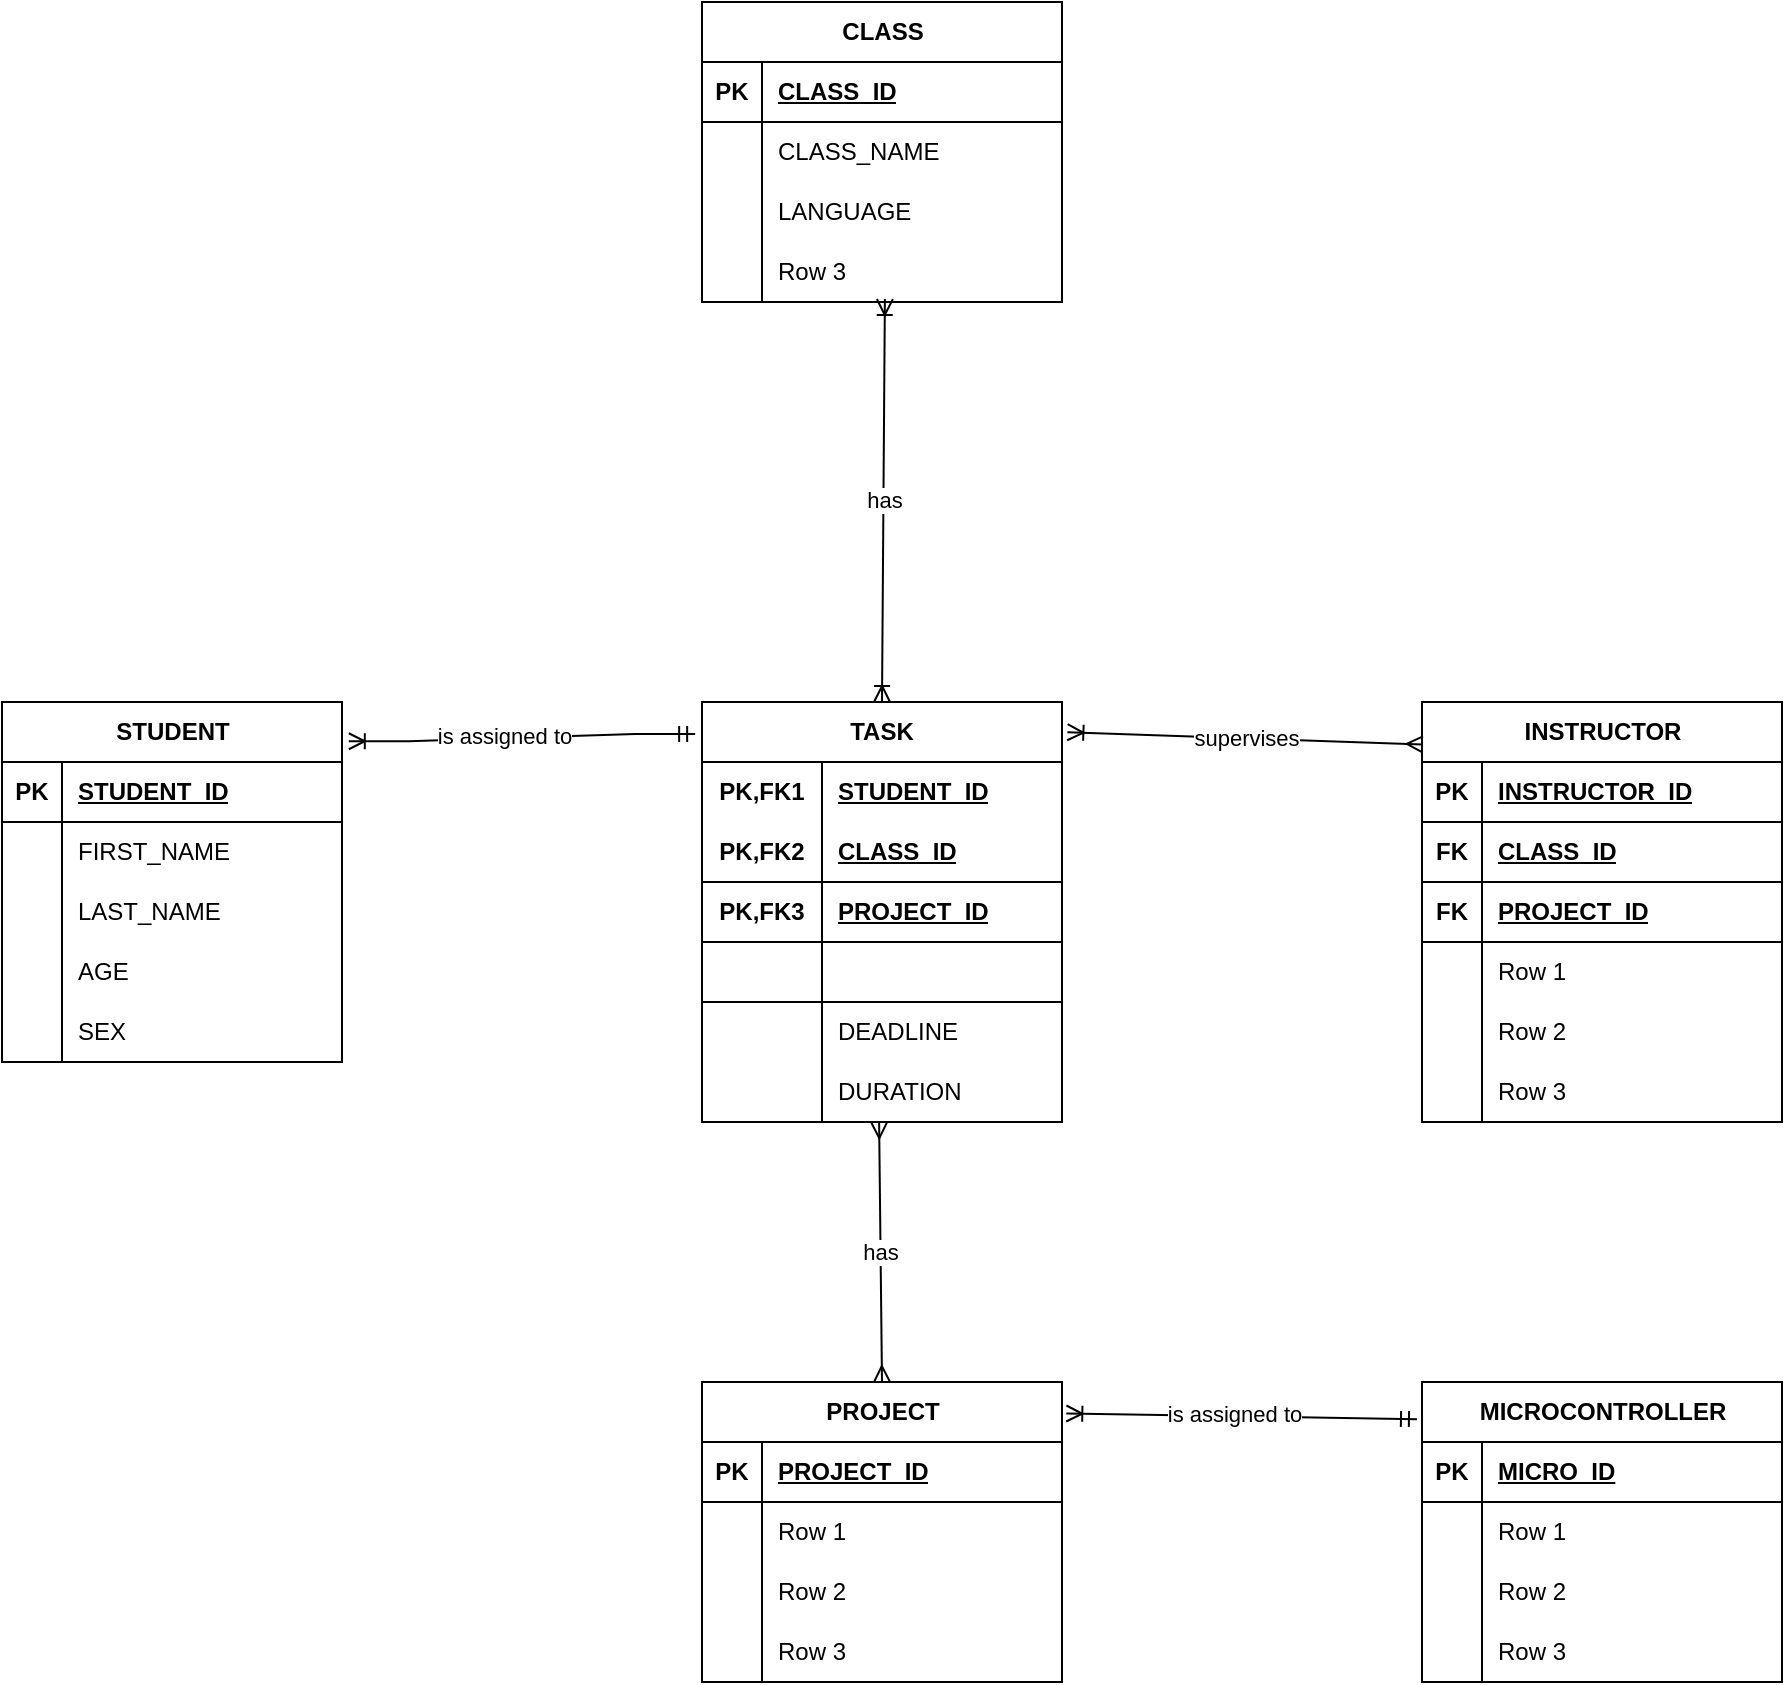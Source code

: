 <mxfile version="21.3.5" type="github">
  <diagram name="Page-1" id="Jf2mL66I0Opjd0UWYl9P">
    <mxGraphModel dx="1590" dy="1878" grid="1" gridSize="10" guides="1" tooltips="1" connect="1" arrows="1" fold="1" page="1" pageScale="1" pageWidth="850" pageHeight="1100" math="0" shadow="0">
      <root>
        <mxCell id="0" />
        <mxCell id="1" parent="0" />
        <mxCell id="mDul98Uemcv9sVVk6WB_-1" value="STUDENT" style="shape=table;startSize=30;container=1;collapsible=1;childLayout=tableLayout;fixedRows=1;rowLines=0;fontStyle=1;align=center;resizeLast=1;html=1;" vertex="1" parent="1">
          <mxGeometry x="60" y="80" width="170" height="180" as="geometry" />
        </mxCell>
        <mxCell id="mDul98Uemcv9sVVk6WB_-2" value="" style="shape=tableRow;horizontal=0;startSize=0;swimlaneHead=0;swimlaneBody=0;fillColor=none;collapsible=0;dropTarget=0;points=[[0,0.5],[1,0.5]];portConstraint=eastwest;top=0;left=0;right=0;bottom=1;" vertex="1" parent="mDul98Uemcv9sVVk6WB_-1">
          <mxGeometry y="30" width="170" height="30" as="geometry" />
        </mxCell>
        <mxCell id="mDul98Uemcv9sVVk6WB_-3" value="PK" style="shape=partialRectangle;connectable=0;fillColor=none;top=0;left=0;bottom=0;right=0;fontStyle=1;overflow=hidden;whiteSpace=wrap;html=1;" vertex="1" parent="mDul98Uemcv9sVVk6WB_-2">
          <mxGeometry width="30" height="30" as="geometry">
            <mxRectangle width="30" height="30" as="alternateBounds" />
          </mxGeometry>
        </mxCell>
        <mxCell id="mDul98Uemcv9sVVk6WB_-4" value="STUDENT_ID" style="shape=partialRectangle;connectable=0;fillColor=none;top=0;left=0;bottom=0;right=0;align=left;spacingLeft=6;fontStyle=5;overflow=hidden;whiteSpace=wrap;html=1;" vertex="1" parent="mDul98Uemcv9sVVk6WB_-2">
          <mxGeometry x="30" width="140" height="30" as="geometry">
            <mxRectangle width="140" height="30" as="alternateBounds" />
          </mxGeometry>
        </mxCell>
        <mxCell id="mDul98Uemcv9sVVk6WB_-5" value="" style="shape=tableRow;horizontal=0;startSize=0;swimlaneHead=0;swimlaneBody=0;fillColor=none;collapsible=0;dropTarget=0;points=[[0,0.5],[1,0.5]];portConstraint=eastwest;top=0;left=0;right=0;bottom=0;" vertex="1" parent="mDul98Uemcv9sVVk6WB_-1">
          <mxGeometry y="60" width="170" height="30" as="geometry" />
        </mxCell>
        <mxCell id="mDul98Uemcv9sVVk6WB_-6" value="" style="shape=partialRectangle;connectable=0;fillColor=none;top=0;left=0;bottom=0;right=0;editable=1;overflow=hidden;whiteSpace=wrap;html=1;" vertex="1" parent="mDul98Uemcv9sVVk6WB_-5">
          <mxGeometry width="30" height="30" as="geometry">
            <mxRectangle width="30" height="30" as="alternateBounds" />
          </mxGeometry>
        </mxCell>
        <mxCell id="mDul98Uemcv9sVVk6WB_-7" value="FIRST_NAME" style="shape=partialRectangle;connectable=0;fillColor=none;top=0;left=0;bottom=0;right=0;align=left;spacingLeft=6;overflow=hidden;whiteSpace=wrap;html=1;" vertex="1" parent="mDul98Uemcv9sVVk6WB_-5">
          <mxGeometry x="30" width="140" height="30" as="geometry">
            <mxRectangle width="140" height="30" as="alternateBounds" />
          </mxGeometry>
        </mxCell>
        <mxCell id="mDul98Uemcv9sVVk6WB_-8" value="" style="shape=tableRow;horizontal=0;startSize=0;swimlaneHead=0;swimlaneBody=0;fillColor=none;collapsible=0;dropTarget=0;points=[[0,0.5],[1,0.5]];portConstraint=eastwest;top=0;left=0;right=0;bottom=0;" vertex="1" parent="mDul98Uemcv9sVVk6WB_-1">
          <mxGeometry y="90" width="170" height="30" as="geometry" />
        </mxCell>
        <mxCell id="mDul98Uemcv9sVVk6WB_-9" value="" style="shape=partialRectangle;connectable=0;fillColor=none;top=0;left=0;bottom=0;right=0;editable=1;overflow=hidden;whiteSpace=wrap;html=1;" vertex="1" parent="mDul98Uemcv9sVVk6WB_-8">
          <mxGeometry width="30" height="30" as="geometry">
            <mxRectangle width="30" height="30" as="alternateBounds" />
          </mxGeometry>
        </mxCell>
        <mxCell id="mDul98Uemcv9sVVk6WB_-10" value="LAST_NAME" style="shape=partialRectangle;connectable=0;fillColor=none;top=0;left=0;bottom=0;right=0;align=left;spacingLeft=6;overflow=hidden;whiteSpace=wrap;html=1;" vertex="1" parent="mDul98Uemcv9sVVk6WB_-8">
          <mxGeometry x="30" width="140" height="30" as="geometry">
            <mxRectangle width="140" height="30" as="alternateBounds" />
          </mxGeometry>
        </mxCell>
        <mxCell id="mDul98Uemcv9sVVk6WB_-43" style="shape=tableRow;horizontal=0;startSize=0;swimlaneHead=0;swimlaneBody=0;fillColor=none;collapsible=0;dropTarget=0;points=[[0,0.5],[1,0.5]];portConstraint=eastwest;top=0;left=0;right=0;bottom=0;" vertex="1" parent="mDul98Uemcv9sVVk6WB_-1">
          <mxGeometry y="120" width="170" height="30" as="geometry" />
        </mxCell>
        <mxCell id="mDul98Uemcv9sVVk6WB_-44" style="shape=partialRectangle;connectable=0;fillColor=none;top=0;left=0;bottom=0;right=0;editable=1;overflow=hidden;whiteSpace=wrap;html=1;" vertex="1" parent="mDul98Uemcv9sVVk6WB_-43">
          <mxGeometry width="30" height="30" as="geometry">
            <mxRectangle width="30" height="30" as="alternateBounds" />
          </mxGeometry>
        </mxCell>
        <mxCell id="mDul98Uemcv9sVVk6WB_-45" value="AGE" style="shape=partialRectangle;connectable=0;fillColor=none;top=0;left=0;bottom=0;right=0;align=left;spacingLeft=6;overflow=hidden;whiteSpace=wrap;html=1;" vertex="1" parent="mDul98Uemcv9sVVk6WB_-43">
          <mxGeometry x="30" width="140" height="30" as="geometry">
            <mxRectangle width="140" height="30" as="alternateBounds" />
          </mxGeometry>
        </mxCell>
        <mxCell id="mDul98Uemcv9sVVk6WB_-11" value="" style="shape=tableRow;horizontal=0;startSize=0;swimlaneHead=0;swimlaneBody=0;fillColor=none;collapsible=0;dropTarget=0;points=[[0,0.5],[1,0.5]];portConstraint=eastwest;top=0;left=0;right=0;bottom=0;" vertex="1" parent="mDul98Uemcv9sVVk6WB_-1">
          <mxGeometry y="150" width="170" height="30" as="geometry" />
        </mxCell>
        <mxCell id="mDul98Uemcv9sVVk6WB_-12" value="" style="shape=partialRectangle;connectable=0;fillColor=none;top=0;left=0;bottom=0;right=0;editable=1;overflow=hidden;whiteSpace=wrap;html=1;" vertex="1" parent="mDul98Uemcv9sVVk6WB_-11">
          <mxGeometry width="30" height="30" as="geometry">
            <mxRectangle width="30" height="30" as="alternateBounds" />
          </mxGeometry>
        </mxCell>
        <mxCell id="mDul98Uemcv9sVVk6WB_-13" value="SEX" style="shape=partialRectangle;connectable=0;fillColor=none;top=0;left=0;bottom=0;right=0;align=left;spacingLeft=6;overflow=hidden;whiteSpace=wrap;html=1;" vertex="1" parent="mDul98Uemcv9sVVk6WB_-11">
          <mxGeometry x="30" width="140" height="30" as="geometry">
            <mxRectangle width="140" height="30" as="alternateBounds" />
          </mxGeometry>
        </mxCell>
        <mxCell id="mDul98Uemcv9sVVk6WB_-62" value="TASK" style="shape=table;startSize=30;container=1;collapsible=1;childLayout=tableLayout;fixedRows=1;rowLines=0;fontStyle=1;align=center;resizeLast=1;html=1;whiteSpace=wrap;" vertex="1" parent="1">
          <mxGeometry x="410" y="80" width="180" height="210.0" as="geometry" />
        </mxCell>
        <mxCell id="mDul98Uemcv9sVVk6WB_-63" value="" style="shape=tableRow;horizontal=0;startSize=0;swimlaneHead=0;swimlaneBody=0;fillColor=none;collapsible=0;dropTarget=0;points=[[0,0.5],[1,0.5]];portConstraint=eastwest;top=0;left=0;right=0;bottom=0;html=1;" vertex="1" parent="mDul98Uemcv9sVVk6WB_-62">
          <mxGeometry y="30" width="180" height="30" as="geometry" />
        </mxCell>
        <mxCell id="mDul98Uemcv9sVVk6WB_-64" value="PK,FK1" style="shape=partialRectangle;connectable=0;fillColor=none;top=0;left=0;bottom=0;right=0;fontStyle=1;overflow=hidden;html=1;whiteSpace=wrap;" vertex="1" parent="mDul98Uemcv9sVVk6WB_-63">
          <mxGeometry width="60" height="30" as="geometry">
            <mxRectangle width="60" height="30" as="alternateBounds" />
          </mxGeometry>
        </mxCell>
        <mxCell id="mDul98Uemcv9sVVk6WB_-65" value="STUDENT_ID" style="shape=partialRectangle;connectable=0;fillColor=none;top=0;left=0;bottom=0;right=0;align=left;spacingLeft=6;fontStyle=5;overflow=hidden;html=1;whiteSpace=wrap;" vertex="1" parent="mDul98Uemcv9sVVk6WB_-63">
          <mxGeometry x="60" width="120" height="30" as="geometry">
            <mxRectangle width="120" height="30" as="alternateBounds" />
          </mxGeometry>
        </mxCell>
        <mxCell id="mDul98Uemcv9sVVk6WB_-66" value="" style="shape=tableRow;horizontal=0;startSize=0;swimlaneHead=0;swimlaneBody=0;fillColor=none;collapsible=0;dropTarget=0;points=[[0,0.5],[1,0.5]];portConstraint=eastwest;top=0;left=0;right=0;bottom=1;html=1;" vertex="1" parent="mDul98Uemcv9sVVk6WB_-62">
          <mxGeometry y="60" width="180" height="30" as="geometry" />
        </mxCell>
        <mxCell id="mDul98Uemcv9sVVk6WB_-67" value="PK,FK2" style="shape=partialRectangle;connectable=0;fillColor=none;top=0;left=0;bottom=0;right=0;fontStyle=1;overflow=hidden;html=1;whiteSpace=wrap;" vertex="1" parent="mDul98Uemcv9sVVk6WB_-66">
          <mxGeometry width="60" height="30" as="geometry">
            <mxRectangle width="60" height="30" as="alternateBounds" />
          </mxGeometry>
        </mxCell>
        <mxCell id="mDul98Uemcv9sVVk6WB_-68" value="CLASS_ID" style="shape=partialRectangle;connectable=0;fillColor=none;top=0;left=0;bottom=0;right=0;align=left;spacingLeft=6;fontStyle=5;overflow=hidden;html=1;whiteSpace=wrap;" vertex="1" parent="mDul98Uemcv9sVVk6WB_-66">
          <mxGeometry x="60" width="120" height="30" as="geometry">
            <mxRectangle width="120" height="30" as="alternateBounds" />
          </mxGeometry>
        </mxCell>
        <mxCell id="mDul98Uemcv9sVVk6WB_-83" style="shape=tableRow;horizontal=0;startSize=0;swimlaneHead=0;swimlaneBody=0;fillColor=none;collapsible=0;dropTarget=0;points=[[0,0.5],[1,0.5]];portConstraint=eastwest;top=0;left=0;right=0;bottom=1;html=1;" vertex="1" parent="mDul98Uemcv9sVVk6WB_-62">
          <mxGeometry y="90" width="180" height="30" as="geometry" />
        </mxCell>
        <mxCell id="mDul98Uemcv9sVVk6WB_-84" value="PK,FK3" style="shape=partialRectangle;connectable=0;fillColor=none;top=0;left=0;bottom=0;right=0;fontStyle=1;overflow=hidden;html=1;whiteSpace=wrap;" vertex="1" parent="mDul98Uemcv9sVVk6WB_-83">
          <mxGeometry width="60" height="30" as="geometry">
            <mxRectangle width="60" height="30" as="alternateBounds" />
          </mxGeometry>
        </mxCell>
        <mxCell id="mDul98Uemcv9sVVk6WB_-85" value="PROJECT_ID" style="shape=partialRectangle;connectable=0;fillColor=none;top=0;left=0;bottom=0;right=0;align=left;spacingLeft=6;fontStyle=5;overflow=hidden;html=1;whiteSpace=wrap;" vertex="1" parent="mDul98Uemcv9sVVk6WB_-83">
          <mxGeometry x="60" width="120" height="30" as="geometry">
            <mxRectangle width="120" height="30" as="alternateBounds" />
          </mxGeometry>
        </mxCell>
        <mxCell id="mDul98Uemcv9sVVk6WB_-75" style="shape=tableRow;horizontal=0;startSize=0;swimlaneHead=0;swimlaneBody=0;fillColor=none;collapsible=0;dropTarget=0;points=[[0,0.5],[1,0.5]];portConstraint=eastwest;top=0;left=0;right=0;bottom=1;html=1;" vertex="1" parent="mDul98Uemcv9sVVk6WB_-62">
          <mxGeometry y="120" width="180" height="30" as="geometry" />
        </mxCell>
        <mxCell id="mDul98Uemcv9sVVk6WB_-76" style="shape=partialRectangle;connectable=0;fillColor=none;top=0;left=0;bottom=0;right=0;fontStyle=1;overflow=hidden;html=1;whiteSpace=wrap;" vertex="1" parent="mDul98Uemcv9sVVk6WB_-75">
          <mxGeometry width="60" height="30" as="geometry">
            <mxRectangle width="60" height="30" as="alternateBounds" />
          </mxGeometry>
        </mxCell>
        <mxCell id="mDul98Uemcv9sVVk6WB_-77" style="shape=partialRectangle;connectable=0;fillColor=none;top=0;left=0;bottom=0;right=0;align=left;spacingLeft=6;fontStyle=5;overflow=hidden;html=1;whiteSpace=wrap;" vertex="1" parent="mDul98Uemcv9sVVk6WB_-75">
          <mxGeometry x="60" width="120" height="30" as="geometry">
            <mxRectangle width="120" height="30" as="alternateBounds" />
          </mxGeometry>
        </mxCell>
        <mxCell id="mDul98Uemcv9sVVk6WB_-69" value="" style="shape=tableRow;horizontal=0;startSize=0;swimlaneHead=0;swimlaneBody=0;fillColor=none;collapsible=0;dropTarget=0;points=[[0,0.5],[1,0.5]];portConstraint=eastwest;top=0;left=0;right=0;bottom=0;html=1;" vertex="1" parent="mDul98Uemcv9sVVk6WB_-62">
          <mxGeometry y="150" width="180" height="30" as="geometry" />
        </mxCell>
        <mxCell id="mDul98Uemcv9sVVk6WB_-70" value="" style="shape=partialRectangle;connectable=0;fillColor=none;top=0;left=0;bottom=0;right=0;editable=1;overflow=hidden;html=1;whiteSpace=wrap;" vertex="1" parent="mDul98Uemcv9sVVk6WB_-69">
          <mxGeometry width="60" height="30" as="geometry">
            <mxRectangle width="60" height="30" as="alternateBounds" />
          </mxGeometry>
        </mxCell>
        <mxCell id="mDul98Uemcv9sVVk6WB_-71" value="DEADLINE" style="shape=partialRectangle;connectable=0;fillColor=none;top=0;left=0;bottom=0;right=0;align=left;spacingLeft=6;overflow=hidden;html=1;whiteSpace=wrap;" vertex="1" parent="mDul98Uemcv9sVVk6WB_-69">
          <mxGeometry x="60" width="120" height="30" as="geometry">
            <mxRectangle width="120" height="30" as="alternateBounds" />
          </mxGeometry>
        </mxCell>
        <mxCell id="mDul98Uemcv9sVVk6WB_-72" value="" style="shape=tableRow;horizontal=0;startSize=0;swimlaneHead=0;swimlaneBody=0;fillColor=none;collapsible=0;dropTarget=0;points=[[0,0.5],[1,0.5]];portConstraint=eastwest;top=0;left=0;right=0;bottom=0;html=1;" vertex="1" parent="mDul98Uemcv9sVVk6WB_-62">
          <mxGeometry y="180" width="180" height="30" as="geometry" />
        </mxCell>
        <mxCell id="mDul98Uemcv9sVVk6WB_-73" value="" style="shape=partialRectangle;connectable=0;fillColor=none;top=0;left=0;bottom=0;right=0;editable=1;overflow=hidden;html=1;whiteSpace=wrap;" vertex="1" parent="mDul98Uemcv9sVVk6WB_-72">
          <mxGeometry width="60" height="30" as="geometry">
            <mxRectangle width="60" height="30" as="alternateBounds" />
          </mxGeometry>
        </mxCell>
        <mxCell id="mDul98Uemcv9sVVk6WB_-74" value="DURATION" style="shape=partialRectangle;connectable=0;fillColor=none;top=0;left=0;bottom=0;right=0;align=left;spacingLeft=6;overflow=hidden;html=1;whiteSpace=wrap;" vertex="1" parent="mDul98Uemcv9sVVk6WB_-72">
          <mxGeometry x="60" width="120" height="30" as="geometry">
            <mxRectangle width="120" height="30" as="alternateBounds" />
          </mxGeometry>
        </mxCell>
        <mxCell id="mDul98Uemcv9sVVk6WB_-96" value="" style="edgeStyle=entityRelationEdgeStyle;fontSize=12;html=1;endArrow=ERoneToMany;startArrow=ERmandOne;rounded=0;entryX=1.02;entryY=0.109;entryDx=0;entryDy=0;entryPerimeter=0;exitX=-0.019;exitY=0.076;exitDx=0;exitDy=0;exitPerimeter=0;" edge="1" parent="1" source="mDul98Uemcv9sVVk6WB_-62" target="mDul98Uemcv9sVVk6WB_-1">
          <mxGeometry width="100" height="100" relative="1" as="geometry">
            <mxPoint x="370" y="120" as="sourcePoint" />
            <mxPoint x="280" y="240" as="targetPoint" />
          </mxGeometry>
        </mxCell>
        <mxCell id="mDul98Uemcv9sVVk6WB_-125" value="is assigned to" style="edgeLabel;html=1;align=center;verticalAlign=middle;resizable=0;points=[];" vertex="1" connectable="0" parent="mDul98Uemcv9sVVk6WB_-96">
          <mxGeometry x="0.101" y="-1" relative="1" as="geometry">
            <mxPoint as="offset" />
          </mxGeometry>
        </mxCell>
        <mxCell id="mDul98Uemcv9sVVk6WB_-97" value="CLASS" style="shape=table;startSize=30;container=1;collapsible=1;childLayout=tableLayout;fixedRows=1;rowLines=0;fontStyle=1;align=center;resizeLast=1;html=1;" vertex="1" parent="1">
          <mxGeometry x="410" y="-270" width="180" height="150" as="geometry" />
        </mxCell>
        <mxCell id="mDul98Uemcv9sVVk6WB_-98" value="" style="shape=tableRow;horizontal=0;startSize=0;swimlaneHead=0;swimlaneBody=0;fillColor=none;collapsible=0;dropTarget=0;points=[[0,0.5],[1,0.5]];portConstraint=eastwest;top=0;left=0;right=0;bottom=1;" vertex="1" parent="mDul98Uemcv9sVVk6WB_-97">
          <mxGeometry y="30" width="180" height="30" as="geometry" />
        </mxCell>
        <mxCell id="mDul98Uemcv9sVVk6WB_-99" value="PK" style="shape=partialRectangle;connectable=0;fillColor=none;top=0;left=0;bottom=0;right=0;fontStyle=1;overflow=hidden;whiteSpace=wrap;html=1;" vertex="1" parent="mDul98Uemcv9sVVk6WB_-98">
          <mxGeometry width="30" height="30" as="geometry">
            <mxRectangle width="30" height="30" as="alternateBounds" />
          </mxGeometry>
        </mxCell>
        <mxCell id="mDul98Uemcv9sVVk6WB_-100" value="CLASS_ID" style="shape=partialRectangle;connectable=0;fillColor=none;top=0;left=0;bottom=0;right=0;align=left;spacingLeft=6;fontStyle=5;overflow=hidden;whiteSpace=wrap;html=1;" vertex="1" parent="mDul98Uemcv9sVVk6WB_-98">
          <mxGeometry x="30" width="150" height="30" as="geometry">
            <mxRectangle width="150" height="30" as="alternateBounds" />
          </mxGeometry>
        </mxCell>
        <mxCell id="mDul98Uemcv9sVVk6WB_-101" value="" style="shape=tableRow;horizontal=0;startSize=0;swimlaneHead=0;swimlaneBody=0;fillColor=none;collapsible=0;dropTarget=0;points=[[0,0.5],[1,0.5]];portConstraint=eastwest;top=0;left=0;right=0;bottom=0;" vertex="1" parent="mDul98Uemcv9sVVk6WB_-97">
          <mxGeometry y="60" width="180" height="30" as="geometry" />
        </mxCell>
        <mxCell id="mDul98Uemcv9sVVk6WB_-102" value="" style="shape=partialRectangle;connectable=0;fillColor=none;top=0;left=0;bottom=0;right=0;editable=1;overflow=hidden;whiteSpace=wrap;html=1;" vertex="1" parent="mDul98Uemcv9sVVk6WB_-101">
          <mxGeometry width="30" height="30" as="geometry">
            <mxRectangle width="30" height="30" as="alternateBounds" />
          </mxGeometry>
        </mxCell>
        <mxCell id="mDul98Uemcv9sVVk6WB_-103" value="CLASS_NAME" style="shape=partialRectangle;connectable=0;fillColor=none;top=0;left=0;bottom=0;right=0;align=left;spacingLeft=6;overflow=hidden;whiteSpace=wrap;html=1;" vertex="1" parent="mDul98Uemcv9sVVk6WB_-101">
          <mxGeometry x="30" width="150" height="30" as="geometry">
            <mxRectangle width="150" height="30" as="alternateBounds" />
          </mxGeometry>
        </mxCell>
        <mxCell id="mDul98Uemcv9sVVk6WB_-104" value="" style="shape=tableRow;horizontal=0;startSize=0;swimlaneHead=0;swimlaneBody=0;fillColor=none;collapsible=0;dropTarget=0;points=[[0,0.5],[1,0.5]];portConstraint=eastwest;top=0;left=0;right=0;bottom=0;" vertex="1" parent="mDul98Uemcv9sVVk6WB_-97">
          <mxGeometry y="90" width="180" height="30" as="geometry" />
        </mxCell>
        <mxCell id="mDul98Uemcv9sVVk6WB_-105" value="" style="shape=partialRectangle;connectable=0;fillColor=none;top=0;left=0;bottom=0;right=0;editable=1;overflow=hidden;whiteSpace=wrap;html=1;" vertex="1" parent="mDul98Uemcv9sVVk6WB_-104">
          <mxGeometry width="30" height="30" as="geometry">
            <mxRectangle width="30" height="30" as="alternateBounds" />
          </mxGeometry>
        </mxCell>
        <mxCell id="mDul98Uemcv9sVVk6WB_-106" value="LANGUAGE" style="shape=partialRectangle;connectable=0;fillColor=none;top=0;left=0;bottom=0;right=0;align=left;spacingLeft=6;overflow=hidden;whiteSpace=wrap;html=1;" vertex="1" parent="mDul98Uemcv9sVVk6WB_-104">
          <mxGeometry x="30" width="150" height="30" as="geometry">
            <mxRectangle width="150" height="30" as="alternateBounds" />
          </mxGeometry>
        </mxCell>
        <mxCell id="mDul98Uemcv9sVVk6WB_-107" value="" style="shape=tableRow;horizontal=0;startSize=0;swimlaneHead=0;swimlaneBody=0;fillColor=none;collapsible=0;dropTarget=0;points=[[0,0.5],[1,0.5]];portConstraint=eastwest;top=0;left=0;right=0;bottom=0;" vertex="1" parent="mDul98Uemcv9sVVk6WB_-97">
          <mxGeometry y="120" width="180" height="30" as="geometry" />
        </mxCell>
        <mxCell id="mDul98Uemcv9sVVk6WB_-108" value="" style="shape=partialRectangle;connectable=0;fillColor=none;top=0;left=0;bottom=0;right=0;editable=1;overflow=hidden;whiteSpace=wrap;html=1;" vertex="1" parent="mDul98Uemcv9sVVk6WB_-107">
          <mxGeometry width="30" height="30" as="geometry">
            <mxRectangle width="30" height="30" as="alternateBounds" />
          </mxGeometry>
        </mxCell>
        <mxCell id="mDul98Uemcv9sVVk6WB_-109" value="Row 3" style="shape=partialRectangle;connectable=0;fillColor=none;top=0;left=0;bottom=0;right=0;align=left;spacingLeft=6;overflow=hidden;whiteSpace=wrap;html=1;" vertex="1" parent="mDul98Uemcv9sVVk6WB_-107">
          <mxGeometry x="30" width="150" height="30" as="geometry">
            <mxRectangle width="150" height="30" as="alternateBounds" />
          </mxGeometry>
        </mxCell>
        <mxCell id="mDul98Uemcv9sVVk6WB_-110" value="PROJECT" style="shape=table;startSize=30;container=1;collapsible=1;childLayout=tableLayout;fixedRows=1;rowLines=0;fontStyle=1;align=center;resizeLast=1;html=1;" vertex="1" parent="1">
          <mxGeometry x="410" y="420" width="180" height="150" as="geometry" />
        </mxCell>
        <mxCell id="mDul98Uemcv9sVVk6WB_-111" value="" style="shape=tableRow;horizontal=0;startSize=0;swimlaneHead=0;swimlaneBody=0;fillColor=none;collapsible=0;dropTarget=0;points=[[0,0.5],[1,0.5]];portConstraint=eastwest;top=0;left=0;right=0;bottom=1;" vertex="1" parent="mDul98Uemcv9sVVk6WB_-110">
          <mxGeometry y="30" width="180" height="30" as="geometry" />
        </mxCell>
        <mxCell id="mDul98Uemcv9sVVk6WB_-112" value="PK" style="shape=partialRectangle;connectable=0;fillColor=none;top=0;left=0;bottom=0;right=0;fontStyle=1;overflow=hidden;whiteSpace=wrap;html=1;" vertex="1" parent="mDul98Uemcv9sVVk6WB_-111">
          <mxGeometry width="30" height="30" as="geometry">
            <mxRectangle width="30" height="30" as="alternateBounds" />
          </mxGeometry>
        </mxCell>
        <mxCell id="mDul98Uemcv9sVVk6WB_-113" value="PROJECT_ID" style="shape=partialRectangle;connectable=0;fillColor=none;top=0;left=0;bottom=0;right=0;align=left;spacingLeft=6;fontStyle=5;overflow=hidden;whiteSpace=wrap;html=1;" vertex="1" parent="mDul98Uemcv9sVVk6WB_-111">
          <mxGeometry x="30" width="150" height="30" as="geometry">
            <mxRectangle width="150" height="30" as="alternateBounds" />
          </mxGeometry>
        </mxCell>
        <mxCell id="mDul98Uemcv9sVVk6WB_-114" value="" style="shape=tableRow;horizontal=0;startSize=0;swimlaneHead=0;swimlaneBody=0;fillColor=none;collapsible=0;dropTarget=0;points=[[0,0.5],[1,0.5]];portConstraint=eastwest;top=0;left=0;right=0;bottom=0;" vertex="1" parent="mDul98Uemcv9sVVk6WB_-110">
          <mxGeometry y="60" width="180" height="30" as="geometry" />
        </mxCell>
        <mxCell id="mDul98Uemcv9sVVk6WB_-115" value="" style="shape=partialRectangle;connectable=0;fillColor=none;top=0;left=0;bottom=0;right=0;editable=1;overflow=hidden;whiteSpace=wrap;html=1;" vertex="1" parent="mDul98Uemcv9sVVk6WB_-114">
          <mxGeometry width="30" height="30" as="geometry">
            <mxRectangle width="30" height="30" as="alternateBounds" />
          </mxGeometry>
        </mxCell>
        <mxCell id="mDul98Uemcv9sVVk6WB_-116" value="Row 1" style="shape=partialRectangle;connectable=0;fillColor=none;top=0;left=0;bottom=0;right=0;align=left;spacingLeft=6;overflow=hidden;whiteSpace=wrap;html=1;" vertex="1" parent="mDul98Uemcv9sVVk6WB_-114">
          <mxGeometry x="30" width="150" height="30" as="geometry">
            <mxRectangle width="150" height="30" as="alternateBounds" />
          </mxGeometry>
        </mxCell>
        <mxCell id="mDul98Uemcv9sVVk6WB_-117" value="" style="shape=tableRow;horizontal=0;startSize=0;swimlaneHead=0;swimlaneBody=0;fillColor=none;collapsible=0;dropTarget=0;points=[[0,0.5],[1,0.5]];portConstraint=eastwest;top=0;left=0;right=0;bottom=0;" vertex="1" parent="mDul98Uemcv9sVVk6WB_-110">
          <mxGeometry y="90" width="180" height="30" as="geometry" />
        </mxCell>
        <mxCell id="mDul98Uemcv9sVVk6WB_-118" value="" style="shape=partialRectangle;connectable=0;fillColor=none;top=0;left=0;bottom=0;right=0;editable=1;overflow=hidden;whiteSpace=wrap;html=1;" vertex="1" parent="mDul98Uemcv9sVVk6WB_-117">
          <mxGeometry width="30" height="30" as="geometry">
            <mxRectangle width="30" height="30" as="alternateBounds" />
          </mxGeometry>
        </mxCell>
        <mxCell id="mDul98Uemcv9sVVk6WB_-119" value="Row 2" style="shape=partialRectangle;connectable=0;fillColor=none;top=0;left=0;bottom=0;right=0;align=left;spacingLeft=6;overflow=hidden;whiteSpace=wrap;html=1;" vertex="1" parent="mDul98Uemcv9sVVk6WB_-117">
          <mxGeometry x="30" width="150" height="30" as="geometry">
            <mxRectangle width="150" height="30" as="alternateBounds" />
          </mxGeometry>
        </mxCell>
        <mxCell id="mDul98Uemcv9sVVk6WB_-120" value="" style="shape=tableRow;horizontal=0;startSize=0;swimlaneHead=0;swimlaneBody=0;fillColor=none;collapsible=0;dropTarget=0;points=[[0,0.5],[1,0.5]];portConstraint=eastwest;top=0;left=0;right=0;bottom=0;" vertex="1" parent="mDul98Uemcv9sVVk6WB_-110">
          <mxGeometry y="120" width="180" height="30" as="geometry" />
        </mxCell>
        <mxCell id="mDul98Uemcv9sVVk6WB_-121" value="" style="shape=partialRectangle;connectable=0;fillColor=none;top=0;left=0;bottom=0;right=0;editable=1;overflow=hidden;whiteSpace=wrap;html=1;" vertex="1" parent="mDul98Uemcv9sVVk6WB_-120">
          <mxGeometry width="30" height="30" as="geometry">
            <mxRectangle width="30" height="30" as="alternateBounds" />
          </mxGeometry>
        </mxCell>
        <mxCell id="mDul98Uemcv9sVVk6WB_-122" value="Row 3" style="shape=partialRectangle;connectable=0;fillColor=none;top=0;left=0;bottom=0;right=0;align=left;spacingLeft=6;overflow=hidden;whiteSpace=wrap;html=1;" vertex="1" parent="mDul98Uemcv9sVVk6WB_-120">
          <mxGeometry x="30" width="150" height="30" as="geometry">
            <mxRectangle width="150" height="30" as="alternateBounds" />
          </mxGeometry>
        </mxCell>
        <mxCell id="mDul98Uemcv9sVVk6WB_-126" value="has" style="endArrow=ERoneToMany;html=1;rounded=0;entryX=0.5;entryY=0;entryDx=0;entryDy=0;exitX=0.508;exitY=0.951;exitDx=0;exitDy=0;exitPerimeter=0;startArrow=ERoneToMany;startFill=0;endFill=0;" edge="1" parent="1" source="mDul98Uemcv9sVVk6WB_-107" target="mDul98Uemcv9sVVk6WB_-62">
          <mxGeometry relative="1" as="geometry">
            <mxPoint x="360" y="-90" as="sourcePoint" />
            <mxPoint x="520" y="-90" as="targetPoint" />
          </mxGeometry>
        </mxCell>
        <mxCell id="mDul98Uemcv9sVVk6WB_-127" value="has" style="endArrow=ERmany;html=1;rounded=0;entryX=0.5;entryY=0;entryDx=0;entryDy=0;exitX=0.492;exitY=1.004;exitDx=0;exitDy=0;exitPerimeter=0;startArrow=ERmany;startFill=0;endFill=0;" edge="1" parent="1" source="mDul98Uemcv9sVVk6WB_-72" target="mDul98Uemcv9sVVk6WB_-110">
          <mxGeometry relative="1" as="geometry">
            <mxPoint x="500" y="320" as="sourcePoint" />
            <mxPoint x="500" y="340" as="targetPoint" />
          </mxGeometry>
        </mxCell>
        <mxCell id="mDul98Uemcv9sVVk6WB_-128" value="INSTRUCTOR" style="shape=table;startSize=30;container=1;collapsible=1;childLayout=tableLayout;fixedRows=1;rowLines=0;fontStyle=1;align=center;resizeLast=1;html=1;" vertex="1" parent="1">
          <mxGeometry x="770" y="80" width="180" height="210" as="geometry" />
        </mxCell>
        <mxCell id="mDul98Uemcv9sVVk6WB_-129" value="" style="shape=tableRow;horizontal=0;startSize=0;swimlaneHead=0;swimlaneBody=0;fillColor=none;collapsible=0;dropTarget=0;points=[[0,0.5],[1,0.5]];portConstraint=eastwest;top=0;left=0;right=0;bottom=1;" vertex="1" parent="mDul98Uemcv9sVVk6WB_-128">
          <mxGeometry y="30" width="180" height="30" as="geometry" />
        </mxCell>
        <mxCell id="mDul98Uemcv9sVVk6WB_-130" value="PK" style="shape=partialRectangle;connectable=0;fillColor=none;top=0;left=0;bottom=0;right=0;fontStyle=1;overflow=hidden;whiteSpace=wrap;html=1;" vertex="1" parent="mDul98Uemcv9sVVk6WB_-129">
          <mxGeometry width="30" height="30" as="geometry">
            <mxRectangle width="30" height="30" as="alternateBounds" />
          </mxGeometry>
        </mxCell>
        <mxCell id="mDul98Uemcv9sVVk6WB_-131" value="INSTRUCTOR_ID" style="shape=partialRectangle;connectable=0;fillColor=none;top=0;left=0;bottom=0;right=0;align=left;spacingLeft=6;fontStyle=5;overflow=hidden;whiteSpace=wrap;html=1;" vertex="1" parent="mDul98Uemcv9sVVk6WB_-129">
          <mxGeometry x="30" width="150" height="30" as="geometry">
            <mxRectangle width="150" height="30" as="alternateBounds" />
          </mxGeometry>
        </mxCell>
        <mxCell id="mDul98Uemcv9sVVk6WB_-148" style="shape=tableRow;horizontal=0;startSize=0;swimlaneHead=0;swimlaneBody=0;fillColor=none;collapsible=0;dropTarget=0;points=[[0,0.5],[1,0.5]];portConstraint=eastwest;top=0;left=0;right=0;bottom=1;" vertex="1" parent="mDul98Uemcv9sVVk6WB_-128">
          <mxGeometry y="60" width="180" height="30" as="geometry" />
        </mxCell>
        <mxCell id="mDul98Uemcv9sVVk6WB_-149" value="FK" style="shape=partialRectangle;connectable=0;fillColor=none;top=0;left=0;bottom=0;right=0;fontStyle=1;overflow=hidden;whiteSpace=wrap;html=1;" vertex="1" parent="mDul98Uemcv9sVVk6WB_-148">
          <mxGeometry width="30" height="30" as="geometry">
            <mxRectangle width="30" height="30" as="alternateBounds" />
          </mxGeometry>
        </mxCell>
        <mxCell id="mDul98Uemcv9sVVk6WB_-150" value="CLASS_ID" style="shape=partialRectangle;connectable=0;fillColor=none;top=0;left=0;bottom=0;right=0;align=left;spacingLeft=6;fontStyle=5;overflow=hidden;whiteSpace=wrap;html=1;" vertex="1" parent="mDul98Uemcv9sVVk6WB_-148">
          <mxGeometry x="30" width="150" height="30" as="geometry">
            <mxRectangle width="150" height="30" as="alternateBounds" />
          </mxGeometry>
        </mxCell>
        <mxCell id="mDul98Uemcv9sVVk6WB_-145" style="shape=tableRow;horizontal=0;startSize=0;swimlaneHead=0;swimlaneBody=0;fillColor=none;collapsible=0;dropTarget=0;points=[[0,0.5],[1,0.5]];portConstraint=eastwest;top=0;left=0;right=0;bottom=1;" vertex="1" parent="mDul98Uemcv9sVVk6WB_-128">
          <mxGeometry y="90" width="180" height="30" as="geometry" />
        </mxCell>
        <mxCell id="mDul98Uemcv9sVVk6WB_-146" value="FK" style="shape=partialRectangle;connectable=0;fillColor=none;top=0;left=0;bottom=0;right=0;fontStyle=1;overflow=hidden;whiteSpace=wrap;html=1;" vertex="1" parent="mDul98Uemcv9sVVk6WB_-145">
          <mxGeometry width="30" height="30" as="geometry">
            <mxRectangle width="30" height="30" as="alternateBounds" />
          </mxGeometry>
        </mxCell>
        <mxCell id="mDul98Uemcv9sVVk6WB_-147" value="PROJECT_ID" style="shape=partialRectangle;connectable=0;fillColor=none;top=0;left=0;bottom=0;right=0;align=left;spacingLeft=6;fontStyle=5;overflow=hidden;whiteSpace=wrap;html=1;" vertex="1" parent="mDul98Uemcv9sVVk6WB_-145">
          <mxGeometry x="30" width="150" height="30" as="geometry">
            <mxRectangle width="150" height="30" as="alternateBounds" />
          </mxGeometry>
        </mxCell>
        <mxCell id="mDul98Uemcv9sVVk6WB_-132" value="" style="shape=tableRow;horizontal=0;startSize=0;swimlaneHead=0;swimlaneBody=0;fillColor=none;collapsible=0;dropTarget=0;points=[[0,0.5],[1,0.5]];portConstraint=eastwest;top=0;left=0;right=0;bottom=0;" vertex="1" parent="mDul98Uemcv9sVVk6WB_-128">
          <mxGeometry y="120" width="180" height="30" as="geometry" />
        </mxCell>
        <mxCell id="mDul98Uemcv9sVVk6WB_-133" value="" style="shape=partialRectangle;connectable=0;fillColor=none;top=0;left=0;bottom=0;right=0;editable=1;overflow=hidden;whiteSpace=wrap;html=1;" vertex="1" parent="mDul98Uemcv9sVVk6WB_-132">
          <mxGeometry width="30" height="30" as="geometry">
            <mxRectangle width="30" height="30" as="alternateBounds" />
          </mxGeometry>
        </mxCell>
        <mxCell id="mDul98Uemcv9sVVk6WB_-134" value="Row 1" style="shape=partialRectangle;connectable=0;fillColor=none;top=0;left=0;bottom=0;right=0;align=left;spacingLeft=6;overflow=hidden;whiteSpace=wrap;html=1;" vertex="1" parent="mDul98Uemcv9sVVk6WB_-132">
          <mxGeometry x="30" width="150" height="30" as="geometry">
            <mxRectangle width="150" height="30" as="alternateBounds" />
          </mxGeometry>
        </mxCell>
        <mxCell id="mDul98Uemcv9sVVk6WB_-135" value="" style="shape=tableRow;horizontal=0;startSize=0;swimlaneHead=0;swimlaneBody=0;fillColor=none;collapsible=0;dropTarget=0;points=[[0,0.5],[1,0.5]];portConstraint=eastwest;top=0;left=0;right=0;bottom=0;" vertex="1" parent="mDul98Uemcv9sVVk6WB_-128">
          <mxGeometry y="150" width="180" height="30" as="geometry" />
        </mxCell>
        <mxCell id="mDul98Uemcv9sVVk6WB_-136" value="" style="shape=partialRectangle;connectable=0;fillColor=none;top=0;left=0;bottom=0;right=0;editable=1;overflow=hidden;whiteSpace=wrap;html=1;" vertex="1" parent="mDul98Uemcv9sVVk6WB_-135">
          <mxGeometry width="30" height="30" as="geometry">
            <mxRectangle width="30" height="30" as="alternateBounds" />
          </mxGeometry>
        </mxCell>
        <mxCell id="mDul98Uemcv9sVVk6WB_-137" value="Row 2" style="shape=partialRectangle;connectable=0;fillColor=none;top=0;left=0;bottom=0;right=0;align=left;spacingLeft=6;overflow=hidden;whiteSpace=wrap;html=1;" vertex="1" parent="mDul98Uemcv9sVVk6WB_-135">
          <mxGeometry x="30" width="150" height="30" as="geometry">
            <mxRectangle width="150" height="30" as="alternateBounds" />
          </mxGeometry>
        </mxCell>
        <mxCell id="mDul98Uemcv9sVVk6WB_-138" value="" style="shape=tableRow;horizontal=0;startSize=0;swimlaneHead=0;swimlaneBody=0;fillColor=none;collapsible=0;dropTarget=0;points=[[0,0.5],[1,0.5]];portConstraint=eastwest;top=0;left=0;right=0;bottom=0;" vertex="1" parent="mDul98Uemcv9sVVk6WB_-128">
          <mxGeometry y="180" width="180" height="30" as="geometry" />
        </mxCell>
        <mxCell id="mDul98Uemcv9sVVk6WB_-139" value="" style="shape=partialRectangle;connectable=0;fillColor=none;top=0;left=0;bottom=0;right=0;editable=1;overflow=hidden;whiteSpace=wrap;html=1;" vertex="1" parent="mDul98Uemcv9sVVk6WB_-138">
          <mxGeometry width="30" height="30" as="geometry">
            <mxRectangle width="30" height="30" as="alternateBounds" />
          </mxGeometry>
        </mxCell>
        <mxCell id="mDul98Uemcv9sVVk6WB_-140" value="Row 3" style="shape=partialRectangle;connectable=0;fillColor=none;top=0;left=0;bottom=0;right=0;align=left;spacingLeft=6;overflow=hidden;whiteSpace=wrap;html=1;" vertex="1" parent="mDul98Uemcv9sVVk6WB_-138">
          <mxGeometry x="30" width="150" height="30" as="geometry">
            <mxRectangle width="150" height="30" as="alternateBounds" />
          </mxGeometry>
        </mxCell>
        <mxCell id="mDul98Uemcv9sVVk6WB_-141" value="supervises" style="endArrow=ERmany;html=1;rounded=0;exitX=1.015;exitY=0.072;exitDx=0;exitDy=0;exitPerimeter=0;entryX=0.002;entryY=0.101;entryDx=0;entryDy=0;entryPerimeter=0;startArrow=ERoneToMany;startFill=0;endFill=0;" edge="1" parent="1" source="mDul98Uemcv9sVVk6WB_-62" target="mDul98Uemcv9sVVk6WB_-128">
          <mxGeometry relative="1" as="geometry">
            <mxPoint x="600" y="100" as="sourcePoint" />
            <mxPoint x="760" y="100" as="targetPoint" />
          </mxGeometry>
        </mxCell>
        <mxCell id="mDul98Uemcv9sVVk6WB_-151" value="MICROCONTROLLER" style="shape=table;startSize=30;container=1;collapsible=1;childLayout=tableLayout;fixedRows=1;rowLines=0;fontStyle=1;align=center;resizeLast=1;html=1;" vertex="1" parent="1">
          <mxGeometry x="770" y="420" width="180" height="150" as="geometry" />
        </mxCell>
        <mxCell id="mDul98Uemcv9sVVk6WB_-152" value="" style="shape=tableRow;horizontal=0;startSize=0;swimlaneHead=0;swimlaneBody=0;fillColor=none;collapsible=0;dropTarget=0;points=[[0,0.5],[1,0.5]];portConstraint=eastwest;top=0;left=0;right=0;bottom=1;" vertex="1" parent="mDul98Uemcv9sVVk6WB_-151">
          <mxGeometry y="30" width="180" height="30" as="geometry" />
        </mxCell>
        <mxCell id="mDul98Uemcv9sVVk6WB_-153" value="PK" style="shape=partialRectangle;connectable=0;fillColor=none;top=0;left=0;bottom=0;right=0;fontStyle=1;overflow=hidden;whiteSpace=wrap;html=1;" vertex="1" parent="mDul98Uemcv9sVVk6WB_-152">
          <mxGeometry width="30" height="30" as="geometry">
            <mxRectangle width="30" height="30" as="alternateBounds" />
          </mxGeometry>
        </mxCell>
        <mxCell id="mDul98Uemcv9sVVk6WB_-154" value="MICRO_ID" style="shape=partialRectangle;connectable=0;fillColor=none;top=0;left=0;bottom=0;right=0;align=left;spacingLeft=6;fontStyle=5;overflow=hidden;whiteSpace=wrap;html=1;" vertex="1" parent="mDul98Uemcv9sVVk6WB_-152">
          <mxGeometry x="30" width="150" height="30" as="geometry">
            <mxRectangle width="150" height="30" as="alternateBounds" />
          </mxGeometry>
        </mxCell>
        <mxCell id="mDul98Uemcv9sVVk6WB_-155" value="" style="shape=tableRow;horizontal=0;startSize=0;swimlaneHead=0;swimlaneBody=0;fillColor=none;collapsible=0;dropTarget=0;points=[[0,0.5],[1,0.5]];portConstraint=eastwest;top=0;left=0;right=0;bottom=0;" vertex="1" parent="mDul98Uemcv9sVVk6WB_-151">
          <mxGeometry y="60" width="180" height="30" as="geometry" />
        </mxCell>
        <mxCell id="mDul98Uemcv9sVVk6WB_-156" value="" style="shape=partialRectangle;connectable=0;fillColor=none;top=0;left=0;bottom=0;right=0;editable=1;overflow=hidden;whiteSpace=wrap;html=1;" vertex="1" parent="mDul98Uemcv9sVVk6WB_-155">
          <mxGeometry width="30" height="30" as="geometry">
            <mxRectangle width="30" height="30" as="alternateBounds" />
          </mxGeometry>
        </mxCell>
        <mxCell id="mDul98Uemcv9sVVk6WB_-157" value="Row 1" style="shape=partialRectangle;connectable=0;fillColor=none;top=0;left=0;bottom=0;right=0;align=left;spacingLeft=6;overflow=hidden;whiteSpace=wrap;html=1;" vertex="1" parent="mDul98Uemcv9sVVk6WB_-155">
          <mxGeometry x="30" width="150" height="30" as="geometry">
            <mxRectangle width="150" height="30" as="alternateBounds" />
          </mxGeometry>
        </mxCell>
        <mxCell id="mDul98Uemcv9sVVk6WB_-158" value="" style="shape=tableRow;horizontal=0;startSize=0;swimlaneHead=0;swimlaneBody=0;fillColor=none;collapsible=0;dropTarget=0;points=[[0,0.5],[1,0.5]];portConstraint=eastwest;top=0;left=0;right=0;bottom=0;" vertex="1" parent="mDul98Uemcv9sVVk6WB_-151">
          <mxGeometry y="90" width="180" height="30" as="geometry" />
        </mxCell>
        <mxCell id="mDul98Uemcv9sVVk6WB_-159" value="" style="shape=partialRectangle;connectable=0;fillColor=none;top=0;left=0;bottom=0;right=0;editable=1;overflow=hidden;whiteSpace=wrap;html=1;" vertex="1" parent="mDul98Uemcv9sVVk6WB_-158">
          <mxGeometry width="30" height="30" as="geometry">
            <mxRectangle width="30" height="30" as="alternateBounds" />
          </mxGeometry>
        </mxCell>
        <mxCell id="mDul98Uemcv9sVVk6WB_-160" value="Row 2" style="shape=partialRectangle;connectable=0;fillColor=none;top=0;left=0;bottom=0;right=0;align=left;spacingLeft=6;overflow=hidden;whiteSpace=wrap;html=1;" vertex="1" parent="mDul98Uemcv9sVVk6WB_-158">
          <mxGeometry x="30" width="150" height="30" as="geometry">
            <mxRectangle width="150" height="30" as="alternateBounds" />
          </mxGeometry>
        </mxCell>
        <mxCell id="mDul98Uemcv9sVVk6WB_-161" value="" style="shape=tableRow;horizontal=0;startSize=0;swimlaneHead=0;swimlaneBody=0;fillColor=none;collapsible=0;dropTarget=0;points=[[0,0.5],[1,0.5]];portConstraint=eastwest;top=0;left=0;right=0;bottom=0;" vertex="1" parent="mDul98Uemcv9sVVk6WB_-151">
          <mxGeometry y="120" width="180" height="30" as="geometry" />
        </mxCell>
        <mxCell id="mDul98Uemcv9sVVk6WB_-162" value="" style="shape=partialRectangle;connectable=0;fillColor=none;top=0;left=0;bottom=0;right=0;editable=1;overflow=hidden;whiteSpace=wrap;html=1;" vertex="1" parent="mDul98Uemcv9sVVk6WB_-161">
          <mxGeometry width="30" height="30" as="geometry">
            <mxRectangle width="30" height="30" as="alternateBounds" />
          </mxGeometry>
        </mxCell>
        <mxCell id="mDul98Uemcv9sVVk6WB_-163" value="Row 3" style="shape=partialRectangle;connectable=0;fillColor=none;top=0;left=0;bottom=0;right=0;align=left;spacingLeft=6;overflow=hidden;whiteSpace=wrap;html=1;" vertex="1" parent="mDul98Uemcv9sVVk6WB_-161">
          <mxGeometry x="30" width="150" height="30" as="geometry">
            <mxRectangle width="150" height="30" as="alternateBounds" />
          </mxGeometry>
        </mxCell>
        <mxCell id="mDul98Uemcv9sVVk6WB_-164" value="" style="endArrow=ERmandOne;html=1;rounded=0;entryX=-0.014;entryY=0.124;entryDx=0;entryDy=0;entryPerimeter=0;exitX=1.012;exitY=0.105;exitDx=0;exitDy=0;exitPerimeter=0;startArrow=ERoneToMany;startFill=0;endFill=0;" edge="1" parent="1" source="mDul98Uemcv9sVVk6WB_-110" target="mDul98Uemcv9sVVk6WB_-151">
          <mxGeometry relative="1" as="geometry">
            <mxPoint x="600" y="440" as="sourcePoint" />
            <mxPoint x="760" y="440" as="targetPoint" />
          </mxGeometry>
        </mxCell>
        <mxCell id="mDul98Uemcv9sVVk6WB_-165" value="is assigned to" style="edgeLabel;html=1;align=center;verticalAlign=middle;resizable=0;points=[];" vertex="1" connectable="0" parent="mDul98Uemcv9sVVk6WB_-164">
          <mxGeometry x="-0.047" y="1" relative="1" as="geometry">
            <mxPoint as="offset" />
          </mxGeometry>
        </mxCell>
      </root>
    </mxGraphModel>
  </diagram>
</mxfile>
